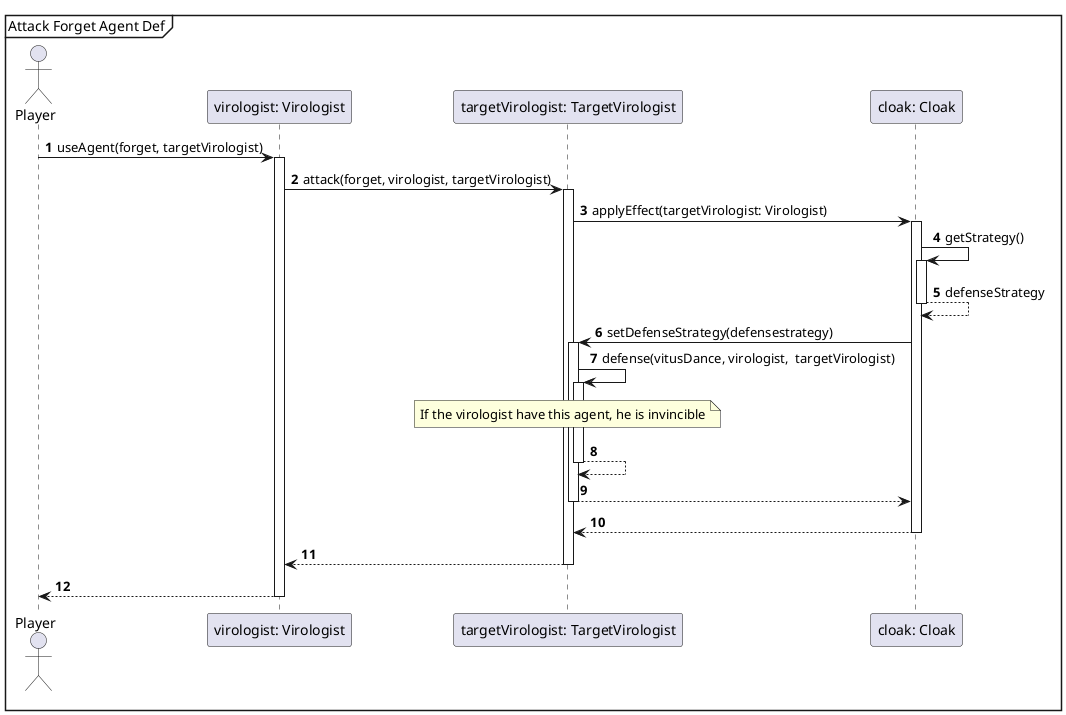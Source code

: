 @startuml
'https://plantuml.com/sequence-diagram

autonumber

mainframe Attack Forget Agent Def

actor Player

Player -> "virologist: Virologist"++: useAgent(forget, targetVirologist)
"virologist: Virologist" -> "targetVirologist: TargetVirologist"++: attack(forget, virologist, targetVirologist)
"targetVirologist: TargetVirologist" -> "cloak: Cloak"++ : applyEffect(targetVirologist: Virologist)

"cloak: Cloak" -> "cloak: Cloak"++ : getStrategy()
"cloak: Cloak" --> "cloak: Cloak"-- : defenseStrategy

"cloak: Cloak" -> "targetVirologist: TargetVirologist"++: setDefenseStrategy(defensestrategy)

"targetVirologist: TargetVirologist" -> "targetVirologist: TargetVirologist"++: defense(vitusDance, virologist,  targetVirologist)


note over "targetVirologist: TargetVirologist"
    If the virologist have this agent, he is invincible
end note

"targetVirologist: TargetVirologist" --> "targetVirologist: TargetVirologist" --

"targetVirologist: TargetVirologist" --> "cloak: Cloak" --
"cloak: Cloak" --> "targetVirologist: TargetVirologist" --


"targetVirologist: TargetVirologist" --> "virologist: Virologist" --

"virologist: Virologist" --> Player --
@enduml